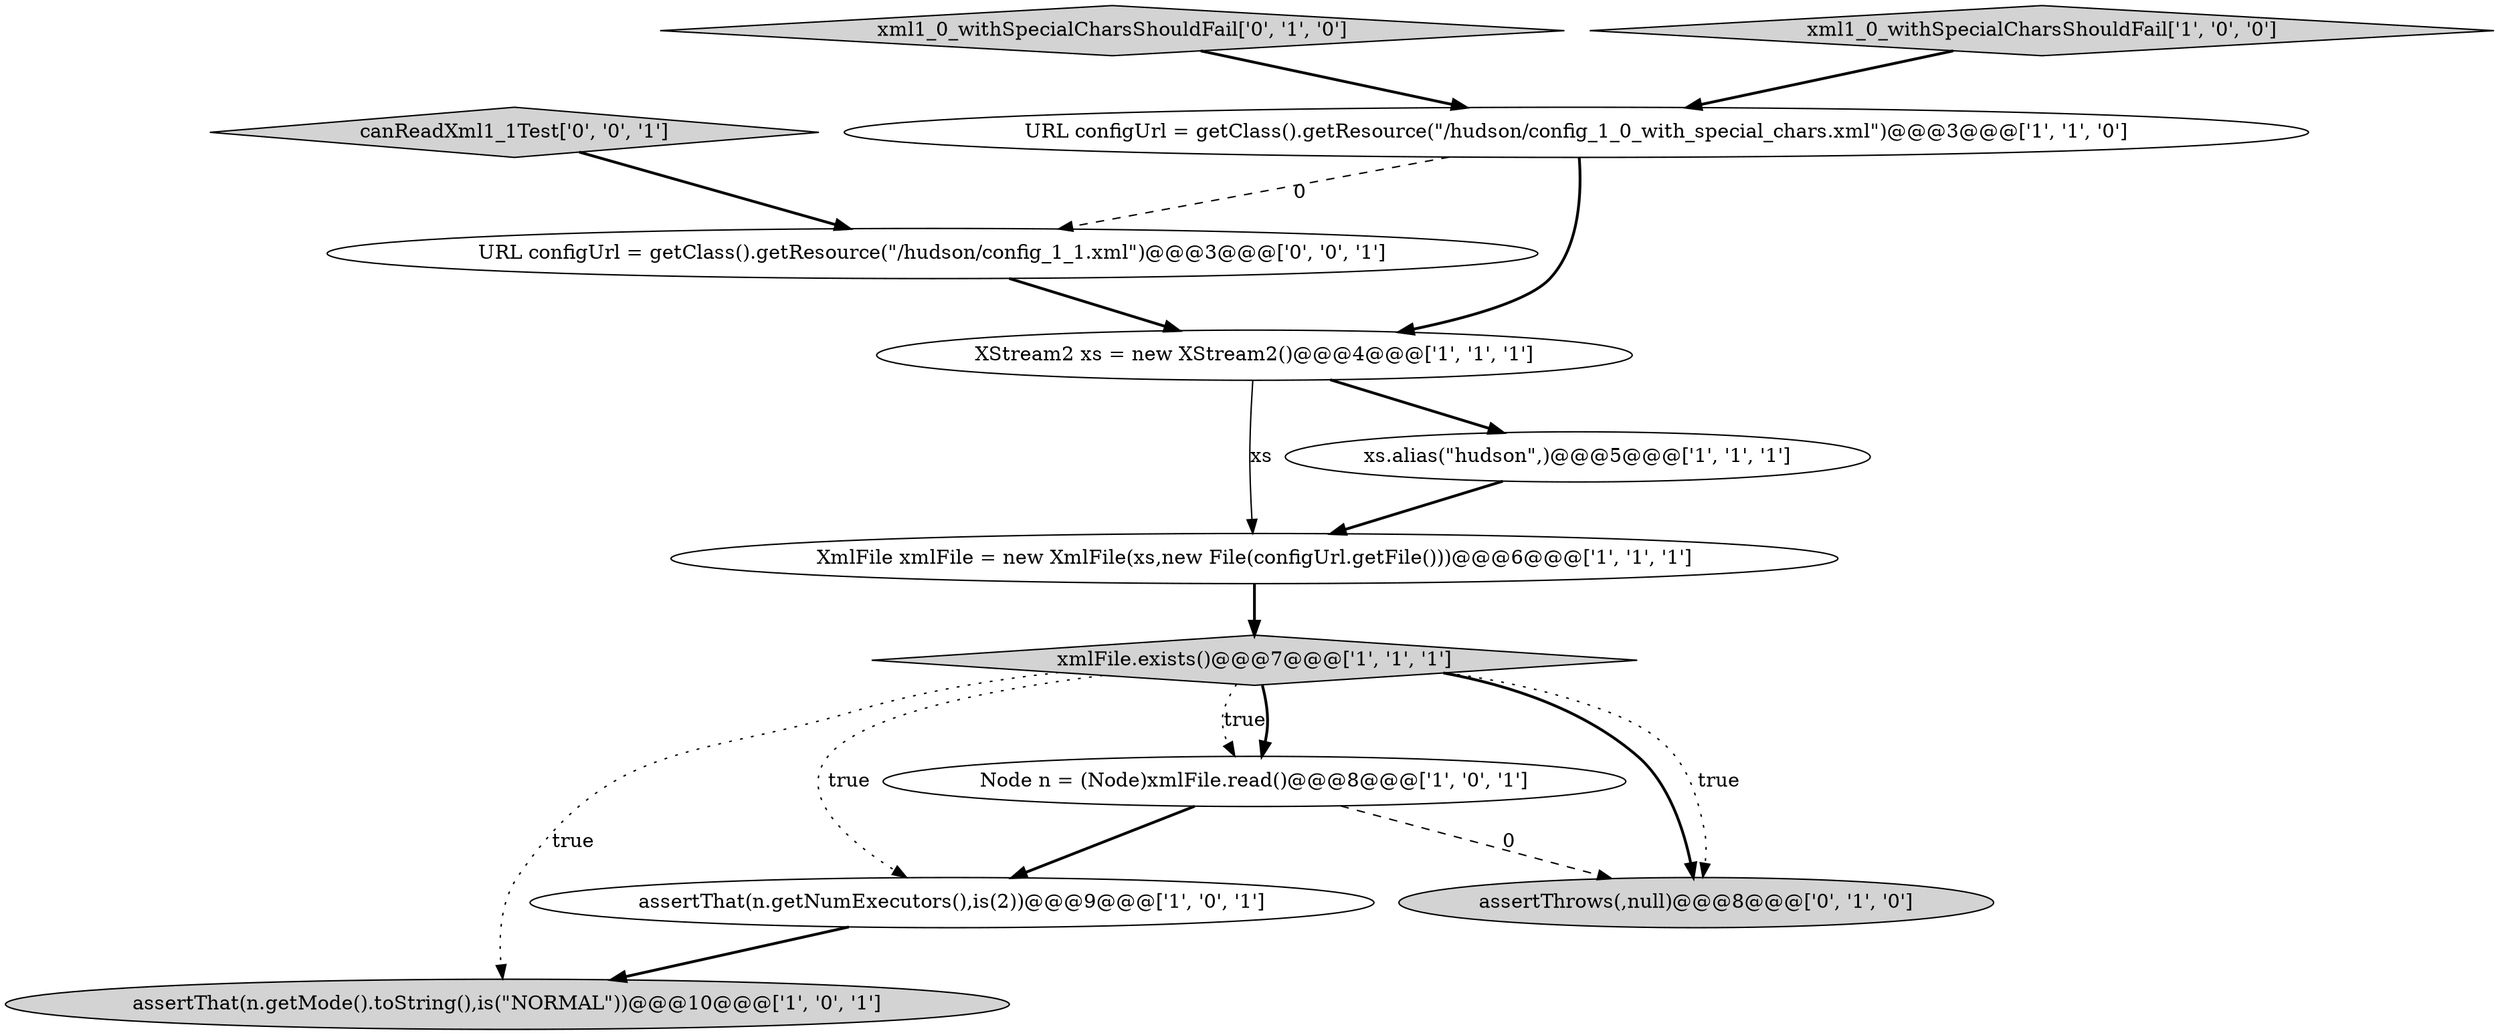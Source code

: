 digraph {
11 [style = filled, label = "URL configUrl = getClass().getResource(\"/hudson/config_1_1.xml\")@@@3@@@['0', '0', '1']", fillcolor = white, shape = ellipse image = "AAA0AAABBB3BBB"];
0 [style = filled, label = "xmlFile.exists()@@@7@@@['1', '1', '1']", fillcolor = lightgray, shape = diamond image = "AAA0AAABBB1BBB"];
2 [style = filled, label = "Node n = (Node)xmlFile.read()@@@8@@@['1', '0', '1']", fillcolor = white, shape = ellipse image = "AAA0AAABBB1BBB"];
12 [style = filled, label = "canReadXml1_1Test['0', '0', '1']", fillcolor = lightgray, shape = diamond image = "AAA0AAABBB3BBB"];
4 [style = filled, label = "XStream2 xs = new XStream2()@@@4@@@['1', '1', '1']", fillcolor = white, shape = ellipse image = "AAA0AAABBB1BBB"];
5 [style = filled, label = "xs.alias(\"hudson\",)@@@5@@@['1', '1', '1']", fillcolor = white, shape = ellipse image = "AAA0AAABBB1BBB"];
6 [style = filled, label = "XmlFile xmlFile = new XmlFile(xs,new File(configUrl.getFile()))@@@6@@@['1', '1', '1']", fillcolor = white, shape = ellipse image = "AAA0AAABBB1BBB"];
9 [style = filled, label = "xml1_0_withSpecialCharsShouldFail['0', '1', '0']", fillcolor = lightgray, shape = diamond image = "AAA0AAABBB2BBB"];
8 [style = filled, label = "xml1_0_withSpecialCharsShouldFail['1', '0', '0']", fillcolor = lightgray, shape = diamond image = "AAA0AAABBB1BBB"];
3 [style = filled, label = "assertThat(n.getMode().toString(),is(\"NORMAL\"))@@@10@@@['1', '0', '1']", fillcolor = lightgray, shape = ellipse image = "AAA0AAABBB1BBB"];
1 [style = filled, label = "URL configUrl = getClass().getResource(\"/hudson/config_1_0_with_special_chars.xml\")@@@3@@@['1', '1', '0']", fillcolor = white, shape = ellipse image = "AAA0AAABBB1BBB"];
7 [style = filled, label = "assertThat(n.getNumExecutors(),is(2))@@@9@@@['1', '0', '1']", fillcolor = white, shape = ellipse image = "AAA0AAABBB1BBB"];
10 [style = filled, label = "assertThrows(,null)@@@8@@@['0', '1', '0']", fillcolor = lightgray, shape = ellipse image = "AAA1AAABBB2BBB"];
0->10 [style = bold, label=""];
4->5 [style = bold, label=""];
6->0 [style = bold, label=""];
0->2 [style = dotted, label="true"];
12->11 [style = bold, label=""];
8->1 [style = bold, label=""];
0->3 [style = dotted, label="true"];
0->10 [style = dotted, label="true"];
11->4 [style = bold, label=""];
0->2 [style = bold, label=""];
2->10 [style = dashed, label="0"];
4->6 [style = solid, label="xs"];
1->11 [style = dashed, label="0"];
9->1 [style = bold, label=""];
2->7 [style = bold, label=""];
5->6 [style = bold, label=""];
1->4 [style = bold, label=""];
0->7 [style = dotted, label="true"];
7->3 [style = bold, label=""];
}
